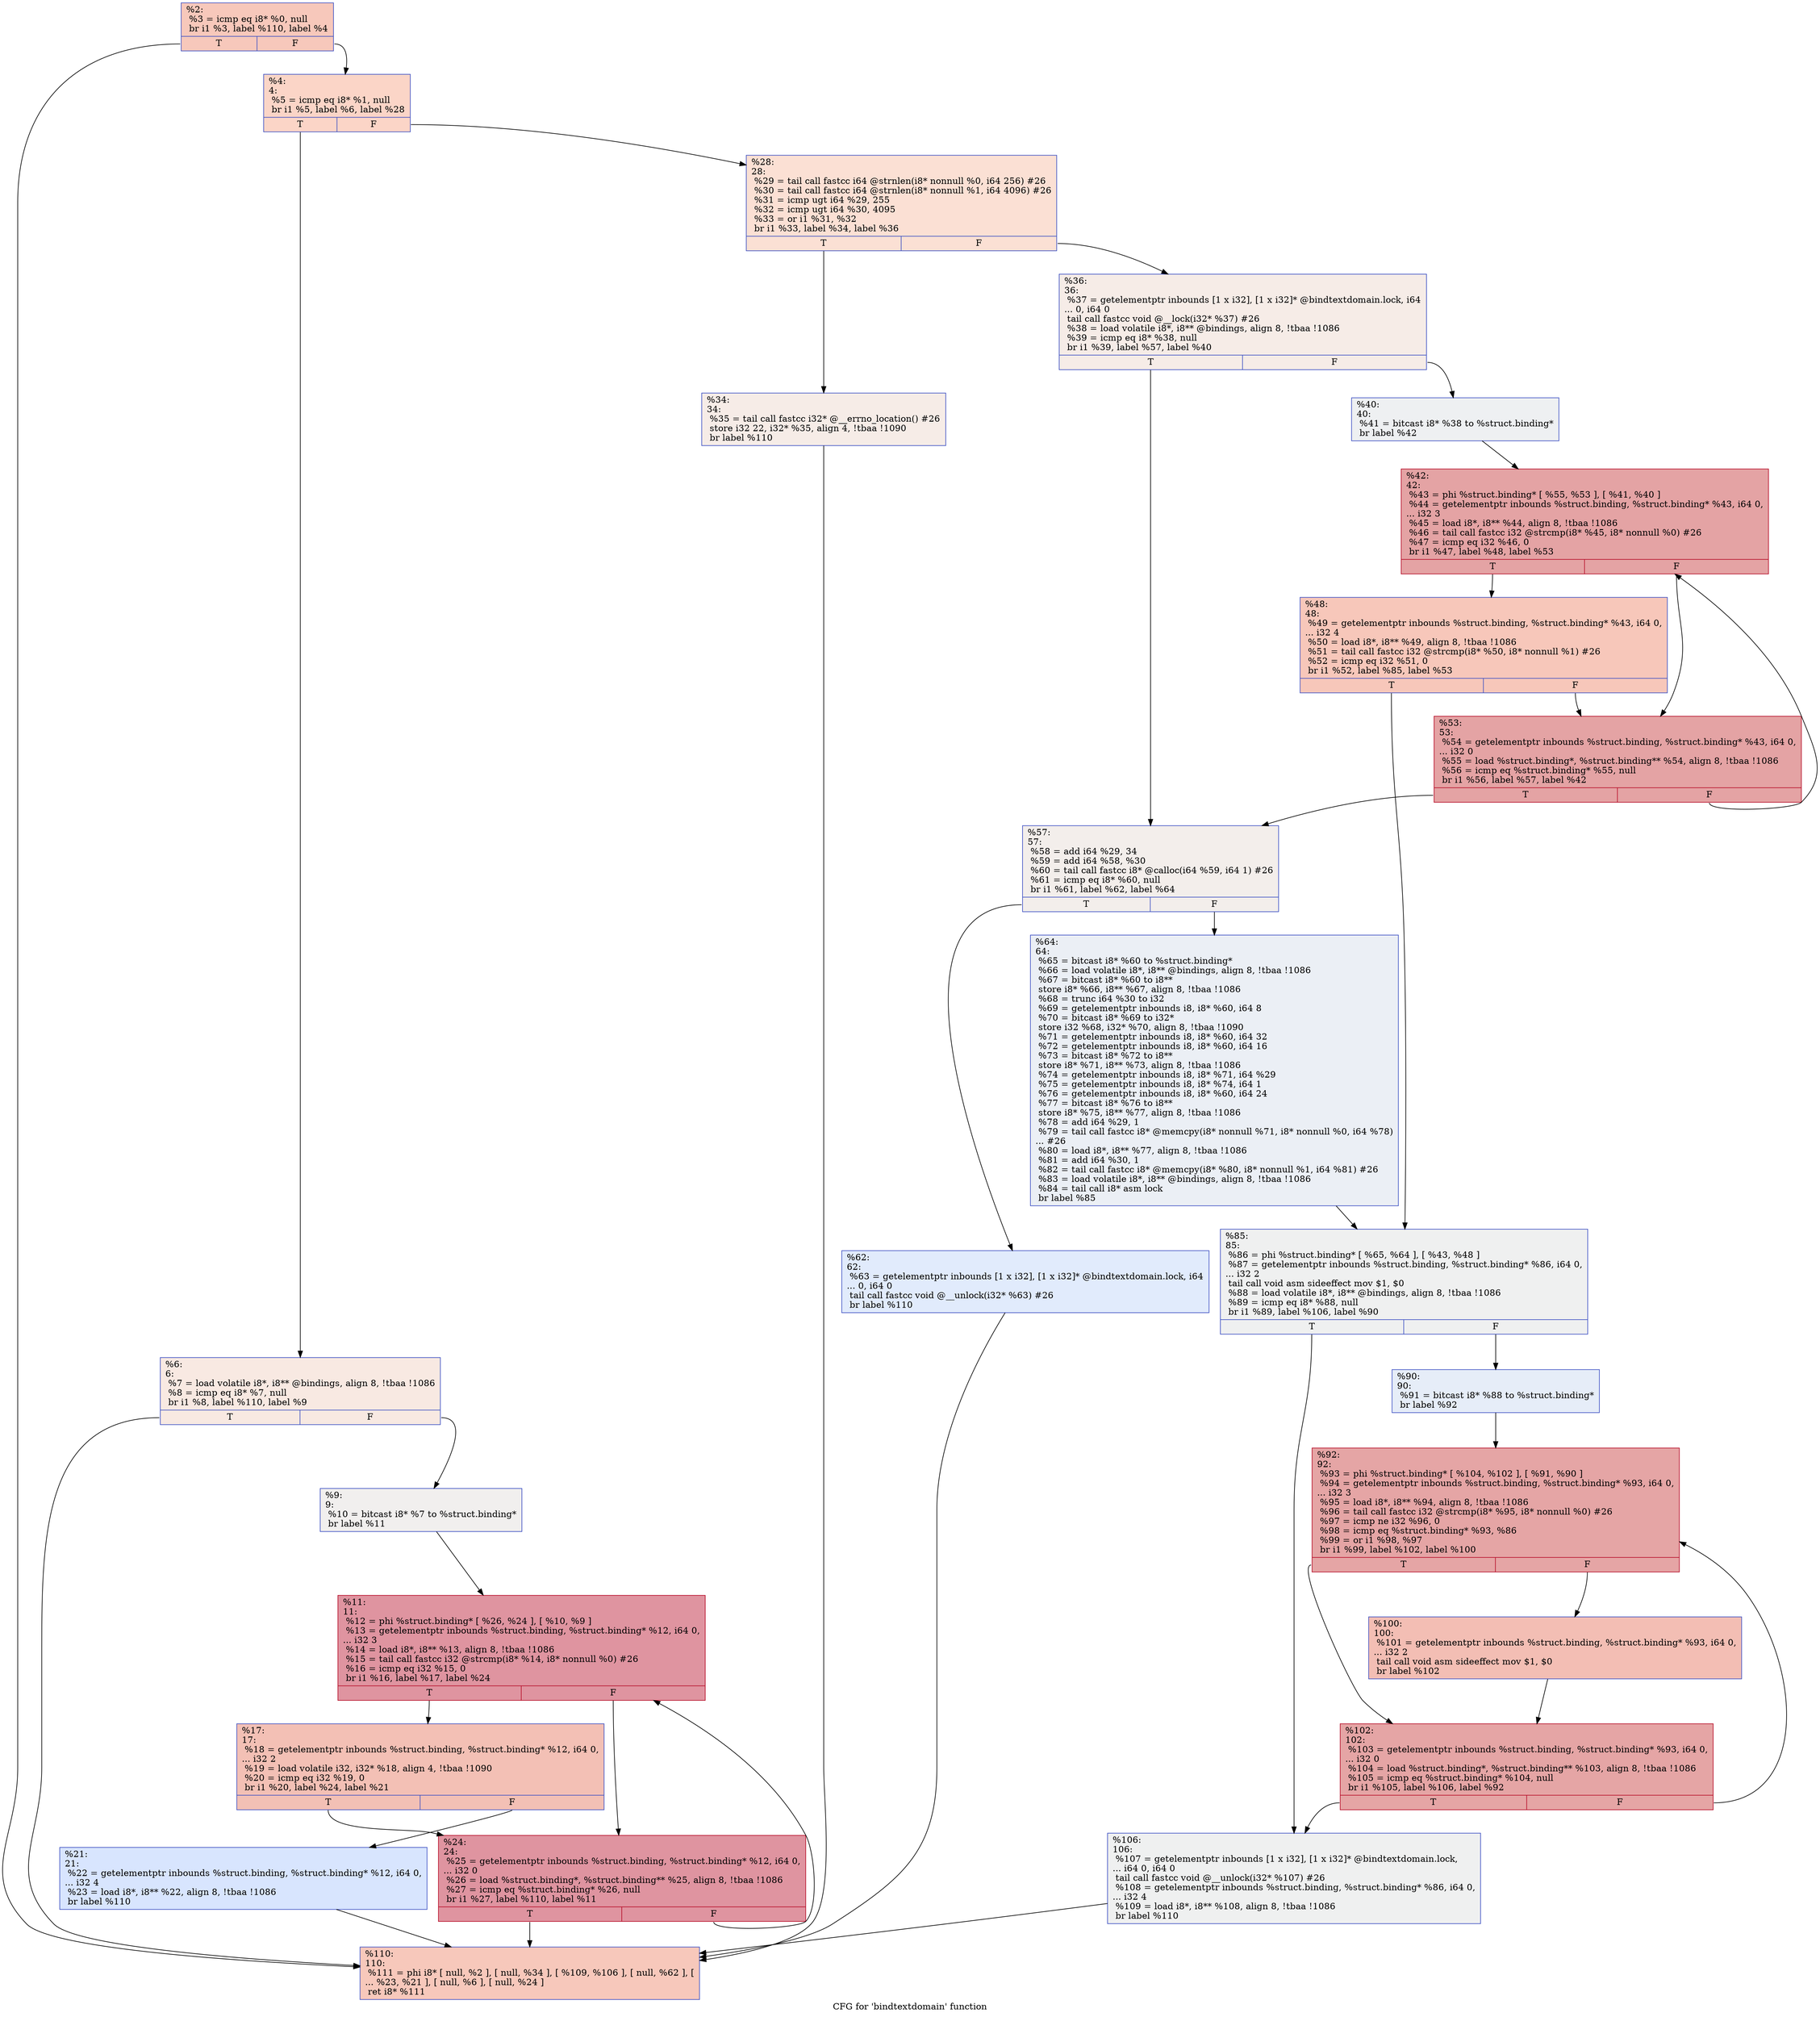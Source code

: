 digraph "CFG for 'bindtextdomain' function" {
	label="CFG for 'bindtextdomain' function";

	Node0x24a1da0 [shape=record,color="#3d50c3ff", style=filled, fillcolor="#ed836670",label="{%2:\l  %3 = icmp eq i8* %0, null\l  br i1 %3, label %110, label %4\l|{<s0>T|<s1>F}}"];
	Node0x24a1da0:s0 -> Node0x24a2650;
	Node0x24a1da0:s1 -> Node0x24a1f20;
	Node0x24a1f20 [shape=record,color="#3d50c3ff", style=filled, fillcolor="#f5a08170",label="{%4:\l4:                                                \l  %5 = icmp eq i8* %1, null\l  br i1 %5, label %6, label %28\l|{<s0>T|<s1>F}}"];
	Node0x24a1f20:s0 -> Node0x24a1f70;
	Node0x24a1f20:s1 -> Node0x24a2150;
	Node0x24a1f70 [shape=record,color="#3d50c3ff", style=filled, fillcolor="#efcebd70",label="{%6:\l6:                                                \l  %7 = load volatile i8*, i8** @bindings, align 8, !tbaa !1086\l  %8 = icmp eq i8* %7, null\l  br i1 %8, label %110, label %9\l|{<s0>T|<s1>F}}"];
	Node0x24a1f70:s0 -> Node0x24a2650;
	Node0x24a1f70:s1 -> Node0x24a1fc0;
	Node0x24a1fc0 [shape=record,color="#3d50c3ff", style=filled, fillcolor="#e0dbd870",label="{%9:\l9:                                                \l  %10 = bitcast i8* %7 to %struct.binding*\l  br label %11\l}"];
	Node0x24a1fc0 -> Node0x24a2010;
	Node0x24a2010 [shape=record,color="#b70d28ff", style=filled, fillcolor="#b70d2870",label="{%11:\l11:                                               \l  %12 = phi %struct.binding* [ %26, %24 ], [ %10, %9 ]\l  %13 = getelementptr inbounds %struct.binding, %struct.binding* %12, i64 0,\l... i32 3\l  %14 = load i8*, i8** %13, align 8, !tbaa !1086\l  %15 = tail call fastcc i32 @strcmp(i8* %14, i8* nonnull %0) #26\l  %16 = icmp eq i32 %15, 0\l  br i1 %16, label %17, label %24\l|{<s0>T|<s1>F}}"];
	Node0x24a2010:s0 -> Node0x24a2060;
	Node0x24a2010:s1 -> Node0x24a2100;
	Node0x24a2060 [shape=record,color="#3d50c3ff", style=filled, fillcolor="#e5705870",label="{%17:\l17:                                               \l  %18 = getelementptr inbounds %struct.binding, %struct.binding* %12, i64 0,\l... i32 2\l  %19 = load volatile i32, i32* %18, align 4, !tbaa !1090\l  %20 = icmp eq i32 %19, 0\l  br i1 %20, label %24, label %21\l|{<s0>T|<s1>F}}"];
	Node0x24a2060:s0 -> Node0x24a2100;
	Node0x24a2060:s1 -> Node0x24a20b0;
	Node0x24a20b0 [shape=record,color="#3d50c3ff", style=filled, fillcolor="#a7c5fe70",label="{%21:\l21:                                               \l  %22 = getelementptr inbounds %struct.binding, %struct.binding* %12, i64 0,\l... i32 4\l  %23 = load i8*, i8** %22, align 8, !tbaa !1086\l  br label %110\l}"];
	Node0x24a20b0 -> Node0x24a2650;
	Node0x24a2100 [shape=record,color="#b70d28ff", style=filled, fillcolor="#b70d2870",label="{%24:\l24:                                               \l  %25 = getelementptr inbounds %struct.binding, %struct.binding* %12, i64 0,\l... i32 0\l  %26 = load %struct.binding*, %struct.binding** %25, align 8, !tbaa !1086\l  %27 = icmp eq %struct.binding* %26, null\l  br i1 %27, label %110, label %11\l|{<s0>T|<s1>F}}"];
	Node0x24a2100:s0 -> Node0x24a2650;
	Node0x24a2100:s1 -> Node0x24a2010;
	Node0x24a2150 [shape=record,color="#3d50c3ff", style=filled, fillcolor="#f7b99e70",label="{%28:\l28:                                               \l  %29 = tail call fastcc i64 @strnlen(i8* nonnull %0, i64 256) #26\l  %30 = tail call fastcc i64 @strnlen(i8* nonnull %1, i64 4096) #26\l  %31 = icmp ugt i64 %29, 255\l  %32 = icmp ugt i64 %30, 4095\l  %33 = or i1 %31, %32\l  br i1 %33, label %34, label %36\l|{<s0>T|<s1>F}}"];
	Node0x24a2150:s0 -> Node0x24a21a0;
	Node0x24a2150:s1 -> Node0x24a21f0;
	Node0x24a21a0 [shape=record,color="#3d50c3ff", style=filled, fillcolor="#ead5c970",label="{%34:\l34:                                               \l  %35 = tail call fastcc i32* @__errno_location() #26\l  store i32 22, i32* %35, align 4, !tbaa !1090\l  br label %110\l}"];
	Node0x24a21a0 -> Node0x24a2650;
	Node0x24a21f0 [shape=record,color="#3d50c3ff", style=filled, fillcolor="#ead5c970",label="{%36:\l36:                                               \l  %37 = getelementptr inbounds [1 x i32], [1 x i32]* @bindtextdomain.lock, i64\l... 0, i64 0\l  tail call fastcc void @__lock(i32* %37) #26\l  %38 = load volatile i8*, i8** @bindings, align 8, !tbaa !1086\l  %39 = icmp eq i8* %38, null\l  br i1 %39, label %57, label %40\l|{<s0>T|<s1>F}}"];
	Node0x24a21f0:s0 -> Node0x24a2380;
	Node0x24a21f0:s1 -> Node0x24a2240;
	Node0x24a2240 [shape=record,color="#3d50c3ff", style=filled, fillcolor="#d9dce170",label="{%40:\l40:                                               \l  %41 = bitcast i8* %38 to %struct.binding*\l  br label %42\l}"];
	Node0x24a2240 -> Node0x24a2290;
	Node0x24a2290 [shape=record,color="#b70d28ff", style=filled, fillcolor="#c32e3170",label="{%42:\l42:                                               \l  %43 = phi %struct.binding* [ %55, %53 ], [ %41, %40 ]\l  %44 = getelementptr inbounds %struct.binding, %struct.binding* %43, i64 0,\l... i32 3\l  %45 = load i8*, i8** %44, align 8, !tbaa !1086\l  %46 = tail call fastcc i32 @strcmp(i8* %45, i8* nonnull %0) #26\l  %47 = icmp eq i32 %46, 0\l  br i1 %47, label %48, label %53\l|{<s0>T|<s1>F}}"];
	Node0x24a2290:s0 -> Node0x24a22e0;
	Node0x24a2290:s1 -> Node0x24a2330;
	Node0x24a22e0 [shape=record,color="#3d50c3ff", style=filled, fillcolor="#ec7f6370",label="{%48:\l48:                                               \l  %49 = getelementptr inbounds %struct.binding, %struct.binding* %43, i64 0,\l... i32 4\l  %50 = load i8*, i8** %49, align 8, !tbaa !1086\l  %51 = tail call fastcc i32 @strcmp(i8* %50, i8* nonnull %1) #26\l  %52 = icmp eq i32 %51, 0\l  br i1 %52, label %85, label %53\l|{<s0>T|<s1>F}}"];
	Node0x24a22e0:s0 -> Node0x24a2470;
	Node0x24a22e0:s1 -> Node0x24a2330;
	Node0x24a2330 [shape=record,color="#b70d28ff", style=filled, fillcolor="#c32e3170",label="{%53:\l53:                                               \l  %54 = getelementptr inbounds %struct.binding, %struct.binding* %43, i64 0,\l... i32 0\l  %55 = load %struct.binding*, %struct.binding** %54, align 8, !tbaa !1086\l  %56 = icmp eq %struct.binding* %55, null\l  br i1 %56, label %57, label %42\l|{<s0>T|<s1>F}}"];
	Node0x24a2330:s0 -> Node0x24a2380;
	Node0x24a2330:s1 -> Node0x24a2290;
	Node0x24a2380 [shape=record,color="#3d50c3ff", style=filled, fillcolor="#e5d8d170",label="{%57:\l57:                                               \l  %58 = add i64 %29, 34\l  %59 = add i64 %58, %30\l  %60 = tail call fastcc i8* @calloc(i64 %59, i64 1) #26\l  %61 = icmp eq i8* %60, null\l  br i1 %61, label %62, label %64\l|{<s0>T|<s1>F}}"];
	Node0x24a2380:s0 -> Node0x24a23d0;
	Node0x24a2380:s1 -> Node0x24a2420;
	Node0x24a23d0 [shape=record,color="#3d50c3ff", style=filled, fillcolor="#bbd1f870",label="{%62:\l62:                                               \l  %63 = getelementptr inbounds [1 x i32], [1 x i32]* @bindtextdomain.lock, i64\l... 0, i64 0\l  tail call fastcc void @__unlock(i32* %63) #26\l  br label %110\l}"];
	Node0x24a23d0 -> Node0x24a2650;
	Node0x24a2420 [shape=record,color="#3d50c3ff", style=filled, fillcolor="#d1dae970",label="{%64:\l64:                                               \l  %65 = bitcast i8* %60 to %struct.binding*\l  %66 = load volatile i8*, i8** @bindings, align 8, !tbaa !1086\l  %67 = bitcast i8* %60 to i8**\l  store i8* %66, i8** %67, align 8, !tbaa !1086\l  %68 = trunc i64 %30 to i32\l  %69 = getelementptr inbounds i8, i8* %60, i64 8\l  %70 = bitcast i8* %69 to i32*\l  store i32 %68, i32* %70, align 8, !tbaa !1090\l  %71 = getelementptr inbounds i8, i8* %60, i64 32\l  %72 = getelementptr inbounds i8, i8* %60, i64 16\l  %73 = bitcast i8* %72 to i8**\l  store i8* %71, i8** %73, align 8, !tbaa !1086\l  %74 = getelementptr inbounds i8, i8* %71, i64 %29\l  %75 = getelementptr inbounds i8, i8* %74, i64 1\l  %76 = getelementptr inbounds i8, i8* %60, i64 24\l  %77 = bitcast i8* %76 to i8**\l  store i8* %75, i8** %77, align 8, !tbaa !1086\l  %78 = add i64 %29, 1\l  %79 = tail call fastcc i8* @memcpy(i8* nonnull %71, i8* nonnull %0, i64 %78)\l... #26\l  %80 = load i8*, i8** %77, align 8, !tbaa !1086\l  %81 = add i64 %30, 1\l  %82 = tail call fastcc i8* @memcpy(i8* %80, i8* nonnull %1, i64 %81) #26\l  %83 = load volatile i8*, i8** @bindings, align 8, !tbaa !1086\l  %84 = tail call i8* asm lock \l  br label %85\l}"];
	Node0x24a2420 -> Node0x24a2470;
	Node0x24a2470 [shape=record,color="#3d50c3ff", style=filled, fillcolor="#dbdcde70",label="{%85:\l85:                                               \l  %86 = phi %struct.binding* [ %65, %64 ], [ %43, %48 ]\l  %87 = getelementptr inbounds %struct.binding, %struct.binding* %86, i64 0,\l... i32 2\l  tail call void asm sideeffect mov $1, $0 \l  %88 = load volatile i8*, i8** @bindings, align 8, !tbaa !1086\l  %89 = icmp eq i8* %88, null\l  br i1 %89, label %106, label %90\l|{<s0>T|<s1>F}}"];
	Node0x24a2470:s0 -> Node0x24a2600;
	Node0x24a2470:s1 -> Node0x24a24c0;
	Node0x24a24c0 [shape=record,color="#3d50c3ff", style=filled, fillcolor="#c7d7f070",label="{%90:\l90:                                               \l  %91 = bitcast i8* %88 to %struct.binding*\l  br label %92\l}"];
	Node0x24a24c0 -> Node0x24a2510;
	Node0x24a2510 [shape=record,color="#b70d28ff", style=filled, fillcolor="#c5333470",label="{%92:\l92:                                               \l  %93 = phi %struct.binding* [ %104, %102 ], [ %91, %90 ]\l  %94 = getelementptr inbounds %struct.binding, %struct.binding* %93, i64 0,\l... i32 3\l  %95 = load i8*, i8** %94, align 8, !tbaa !1086\l  %96 = tail call fastcc i32 @strcmp(i8* %95, i8* nonnull %0) #26\l  %97 = icmp ne i32 %96, 0\l  %98 = icmp eq %struct.binding* %93, %86\l  %99 = or i1 %98, %97\l  br i1 %99, label %102, label %100\l|{<s0>T|<s1>F}}"];
	Node0x24a2510:s0 -> Node0x24a25b0;
	Node0x24a2510:s1 -> Node0x24a2560;
	Node0x24a2560 [shape=record,color="#3d50c3ff", style=filled, fillcolor="#e36c5570",label="{%100:\l100:                                              \l  %101 = getelementptr inbounds %struct.binding, %struct.binding* %93, i64 0,\l... i32 2\l  tail call void asm sideeffect mov $1, $0 \l  br label %102\l}"];
	Node0x24a2560 -> Node0x24a25b0;
	Node0x24a25b0 [shape=record,color="#b70d28ff", style=filled, fillcolor="#c5333470",label="{%102:\l102:                                              \l  %103 = getelementptr inbounds %struct.binding, %struct.binding* %93, i64 0,\l... i32 0\l  %104 = load %struct.binding*, %struct.binding** %103, align 8, !tbaa !1086\l  %105 = icmp eq %struct.binding* %104, null\l  br i1 %105, label %106, label %92\l|{<s0>T|<s1>F}}"];
	Node0x24a25b0:s0 -> Node0x24a2600;
	Node0x24a25b0:s1 -> Node0x24a2510;
	Node0x24a2600 [shape=record,color="#3d50c3ff", style=filled, fillcolor="#dbdcde70",label="{%106:\l106:                                              \l  %107 = getelementptr inbounds [1 x i32], [1 x i32]* @bindtextdomain.lock,\l... i64 0, i64 0\l  tail call fastcc void @__unlock(i32* %107) #26\l  %108 = getelementptr inbounds %struct.binding, %struct.binding* %86, i64 0,\l... i32 4\l  %109 = load i8*, i8** %108, align 8, !tbaa !1086\l  br label %110\l}"];
	Node0x24a2600 -> Node0x24a2650;
	Node0x24a2650 [shape=record,color="#3d50c3ff", style=filled, fillcolor="#ed836670",label="{%110:\l110:                                              \l  %111 = phi i8* [ null, %2 ], [ null, %34 ], [ %109, %106 ], [ null, %62 ], [\l... %23, %21 ], [ null, %6 ], [ null, %24 ]\l  ret i8* %111\l}"];
}
